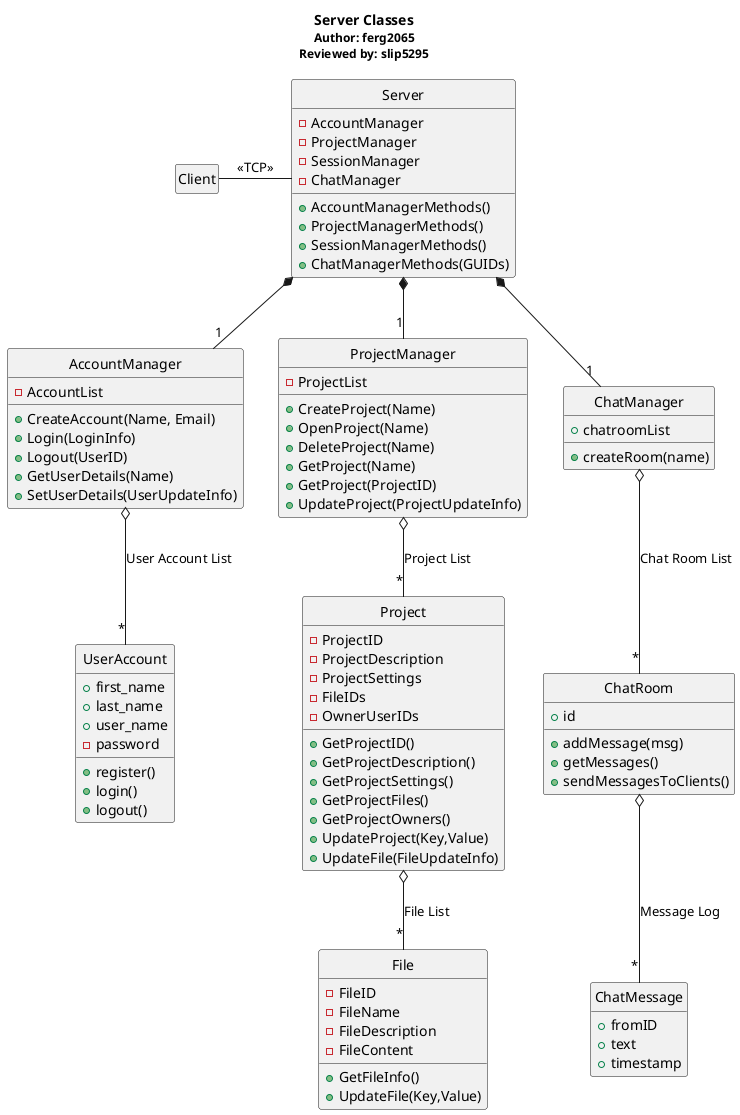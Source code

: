 @startuml
hide circle
hide empty members

Title <b>Server Classes</b>\n<size:12>Author: ferg2065\n<size:12>Reviewed by: slip5295</size>

class "Client" as sq 
class "Server" as sqs{
	-AccountManager
	-ProjectManager
	-SessionManager
	-ChatManager
	+AccountManagerMethods()
	+ProjectManagerMethods()
	+SessionManagerMethods()
	+ChatManagerMethods(GUIDs)
	}
	class "AccountManager" as sqs_ua_m{
		-AccountList
		+CreateAccount(Name, Email)
		+Login(LoginInfo)
		+Logout(UserID)
		+GetUserDetails(Name)
		+SetUserDetails(UserUpdateInfo)
		}
		class "UserAccount" as sqs_ua {
			+first_name
			+last_name
			+user_name
			-password
			+register()
			+login()
			+logout()
			}
	class "ProjectManager" as sqs_pr_m{
		-ProjectList
		+CreateProject(Name)
		+OpenProject(Name)
		+DeleteProject(Name)
		+GetProject(Name)
		+GetProject(ProjectID)
		+UpdateProject(ProjectUpdateInfo)
		}
		class "Project" as sqs_pr{
			-ProjectID
			-ProjectDescription
			-ProjectSettings
			-FileIDs
			-OwnerUserIDs
			+GetProjectID()
			+GetProjectDescription()
			+GetProjectSettings()
			+GetProjectFiles()
			+GetProjectOwners()
			+UpdateProject(Key,Value)
			+UpdateFile(FileUpdateInfo)
			}
			class "File" as sqs_fi{
				-FileID
				-FileName
				-FileDescription
				-FileContent
				+GetFileInfo()
				+UpdateFile(Key,Value)
				}
'	class "SessionManager" as sqs_se_m{
'		-SessionList
'		+CreateSession()
'		+CloseSession()
'		+GetSession(SessionID)
'		}
'		class "Session" as sqs_se{
'			+Socket
'			+SessionID
'			+UserID
'			+ProjectID
'			+ChatIDs
'			}
	class "ChatManager" as sqs_ch_m{
		+chatroomList
		+createRoom(name)
		}
		class "ChatRoom" as sqs_ch {
			+id
			+addMessage(msg)
			+getMessages()
			+sendMessagesToClients()
			}
			class "ChatMessage" as sqs_ch_mes{
				+fromID
				+text
				+timestamp
				}


sq -right- sqs : <<TCP>>

	sqs *-- "1" sqs_pr_m 
		sqs_pr_m o-- "*" sqs_pr : Project List
			sqs_pr o-- "*" sqs_fi : File List
	sqs *-- "1" sqs_ua_m 
		sqs_ua_m o-- "*" sqs_ua : User Account List
	sqs *-- "1" sqs_ch_m 
		sqs_ch_m o-- "*" sqs_ch : Chat Room List 
			sqs_ch o-- "*" sqs_ch_mes : Message Log
'	sqs *-- "1" sqs_se_m 
'		sqs_se_m o-- "*" sqs_se



@enduml